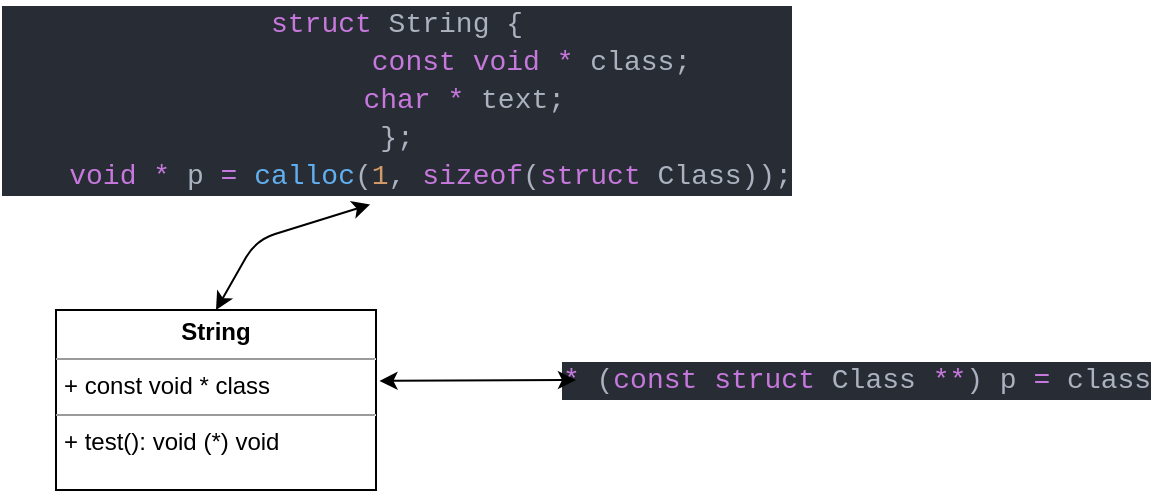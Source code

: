 <mxfile version="13.1.3">
    <diagram id="6hGFLwfOUW9BJ-s0fimq" name="Page-1">
        <mxGraphModel dx="286" dy="206" grid="1" gridSize="10" guides="1" tooltips="1" connect="1" arrows="1" fold="1" page="1" pageScale="1" pageWidth="827" pageHeight="1169" math="0" shadow="0">
            <root>
                <mxCell id="0"/>
                <mxCell id="1" parent="0"/>
                <mxCell id="8" value="" style="group" vertex="1" connectable="0" parent="1">
                    <mxGeometry x="280" y="60" width="560" height="245" as="geometry"/>
                </mxCell>
                <mxCell id="5" value="" style="group" vertex="1" connectable="0" parent="8">
                    <mxGeometry x="20" y="150" width="540" height="95" as="geometry"/>
                </mxCell>
                <mxCell id="2" value="&lt;p style=&quot;margin: 0px ; margin-top: 4px ; text-align: center&quot;&gt;&lt;b&gt;String&lt;/b&gt;&lt;/p&gt;&lt;hr size=&quot;1&quot;&gt;&lt;p style=&quot;margin: 0px ; margin-left: 4px&quot;&gt;+ const void * class&lt;/p&gt;&lt;hr size=&quot;1&quot;&gt;&lt;p style=&quot;margin: 0px ; margin-left: 4px&quot;&gt;+ test(): void (*) void&lt;/p&gt;" style="verticalAlign=top;align=left;overflow=fill;fontSize=12;fontFamily=Helvetica;html=1;" vertex="1" parent="5">
                    <mxGeometry y="5" width="160" height="90" as="geometry"/>
                </mxCell>
                <mxCell id="3" value="&#10;&#10;&lt;!--StartFragment--&gt;&lt;div style=&quot;color: rgb(171, 178, 191); background-color: rgb(40, 44, 52); font-family: Consolas, &amp;quot;Courier New&amp;quot;, monospace; font-weight: normal; font-size: 14px; line-height: 19px;&quot;&gt;&lt;div&gt;&lt;span style=&quot;color: #c678dd;&quot;&gt;*&lt;/span&gt;&lt;span style=&quot;color: #abb2bf;&quot;&gt;&amp;nbsp;(&lt;/span&gt;&lt;span style=&quot;color: #c678dd;&quot;&gt;const&lt;/span&gt;&lt;span style=&quot;color: #abb2bf;&quot;&gt;&amp;nbsp;&lt;/span&gt;&lt;span style=&quot;color: #c678dd;&quot;&gt;struct&lt;/span&gt;&lt;span style=&quot;color: #abb2bf;&quot;&gt;&amp;nbsp;Class&amp;nbsp;&lt;/span&gt;&lt;span style=&quot;color: #c678dd;&quot;&gt;**&lt;/span&gt;&lt;span style=&quot;color: #abb2bf;&quot;&gt;)&amp;nbsp;p&amp;nbsp;&lt;/span&gt;&lt;span style=&quot;color: #c678dd;&quot;&gt;=&lt;/span&gt;&lt;span style=&quot;color: #abb2bf;&quot;&gt;&amp;nbsp;class&lt;/span&gt;&lt;/div&gt;&lt;/div&gt;&lt;!--EndFragment--&gt;&#10;&#10;" style="text;html=1;align=center;verticalAlign=middle;resizable=0;points=[];autosize=1;" vertex="1" parent="5">
                    <mxGeometry x="260" width="280" height="80" as="geometry"/>
                </mxCell>
                <mxCell id="6" value="&lt;div style=&quot;color: rgb(171 , 178 , 191) ; background-color: rgb(40 , 44 , 52) ; font-family: &amp;#34;consolas&amp;#34; , &amp;#34;courier new&amp;#34; , monospace ; font-size: 14px ; line-height: 19px&quot;&gt;&lt;div&gt;&lt;span style=&quot;color: #c678dd&quot;&gt;struct&lt;/span&gt;&amp;nbsp;String&amp;nbsp;{&lt;/div&gt;&lt;div&gt;&amp;nbsp; &amp;nbsp; &amp;nbsp; &amp;nbsp; &amp;nbsp; &amp;nbsp; &amp;nbsp; &amp;nbsp;&amp;nbsp;&lt;span style=&quot;color: #c678dd&quot;&gt;const&lt;/span&gt;&amp;nbsp;&lt;span style=&quot;color: #c678dd&quot;&gt;void&lt;/span&gt;&amp;nbsp;&lt;span style=&quot;color: #c678dd&quot;&gt;*&lt;/span&gt;&amp;nbsp;class;&lt;/div&gt;&lt;div&gt;&amp;nbsp; &amp;nbsp; &amp;nbsp; &amp;nbsp;&amp;nbsp;&lt;span style=&quot;color: rgb(198 , 120 , 221)&quot;&gt;char&lt;/span&gt;&amp;nbsp;&lt;span style=&quot;color: rgb(198 , 120 , 221)&quot;&gt;*&lt;/span&gt;&amp;nbsp;text;&lt;/div&gt;&lt;div&gt;};&lt;/div&gt;&lt;div&gt;&amp;nbsp;&amp;nbsp;&amp;nbsp;&amp;nbsp;&lt;span style=&quot;color: #c678dd&quot;&gt;void&lt;/span&gt;&amp;nbsp;&lt;span style=&quot;color: #c678dd&quot;&gt;*&lt;/span&gt;&amp;nbsp;p&amp;nbsp;&lt;span style=&quot;color: #c678dd&quot;&gt;=&lt;/span&gt;&amp;nbsp;&lt;span style=&quot;color: #61afef&quot;&gt;calloc&lt;/span&gt;(&lt;span style=&quot;color: #d19a66&quot;&gt;1&lt;/span&gt;,&amp;nbsp;&lt;span style=&quot;color: #c678dd&quot;&gt;sizeof&lt;/span&gt;(&lt;span style=&quot;color: #c678dd&quot;&gt;struct&lt;/span&gt;&amp;nbsp;Class));&lt;/div&gt;&lt;/div&gt;" style="text;html=1;align=center;verticalAlign=middle;resizable=0;points=[];autosize=1;imageAlign=left;" vertex="1" parent="8">
                    <mxGeometry width="380" height="100" as="geometry"/>
                </mxCell>
                <mxCell id="7" value="" style="endArrow=classic;startArrow=classic;html=1;entryX=0.466;entryY=1.022;entryDx=0;entryDy=0;entryPerimeter=0;exitX=0.5;exitY=0;exitDx=0;exitDy=0;" edge="1" parent="8" source="2" target="6">
                    <mxGeometry width="50" height="50" relative="1" as="geometry">
                        <mxPoint x="70" y="200" as="sourcePoint"/>
                        <mxPoint x="120" y="150" as="targetPoint"/>
                        <Array as="points">
                            <mxPoint x="120" y="120"/>
                        </Array>
                    </mxGeometry>
                </mxCell>
                <mxCell id="9" value="" style="endArrow=classic;startArrow=classic;html=1;exitX=1.011;exitY=0.394;exitDx=0;exitDy=0;exitPerimeter=0;" edge="1" parent="1" source="2">
                    <mxGeometry width="50" height="50" relative="1" as="geometry">
                        <mxPoint x="580" y="260" as="sourcePoint"/>
                        <mxPoint x="560" y="250" as="targetPoint"/>
                        <Array as="points"/>
                    </mxGeometry>
                </mxCell>
            </root>
        </mxGraphModel>
    </diagram>
</mxfile>